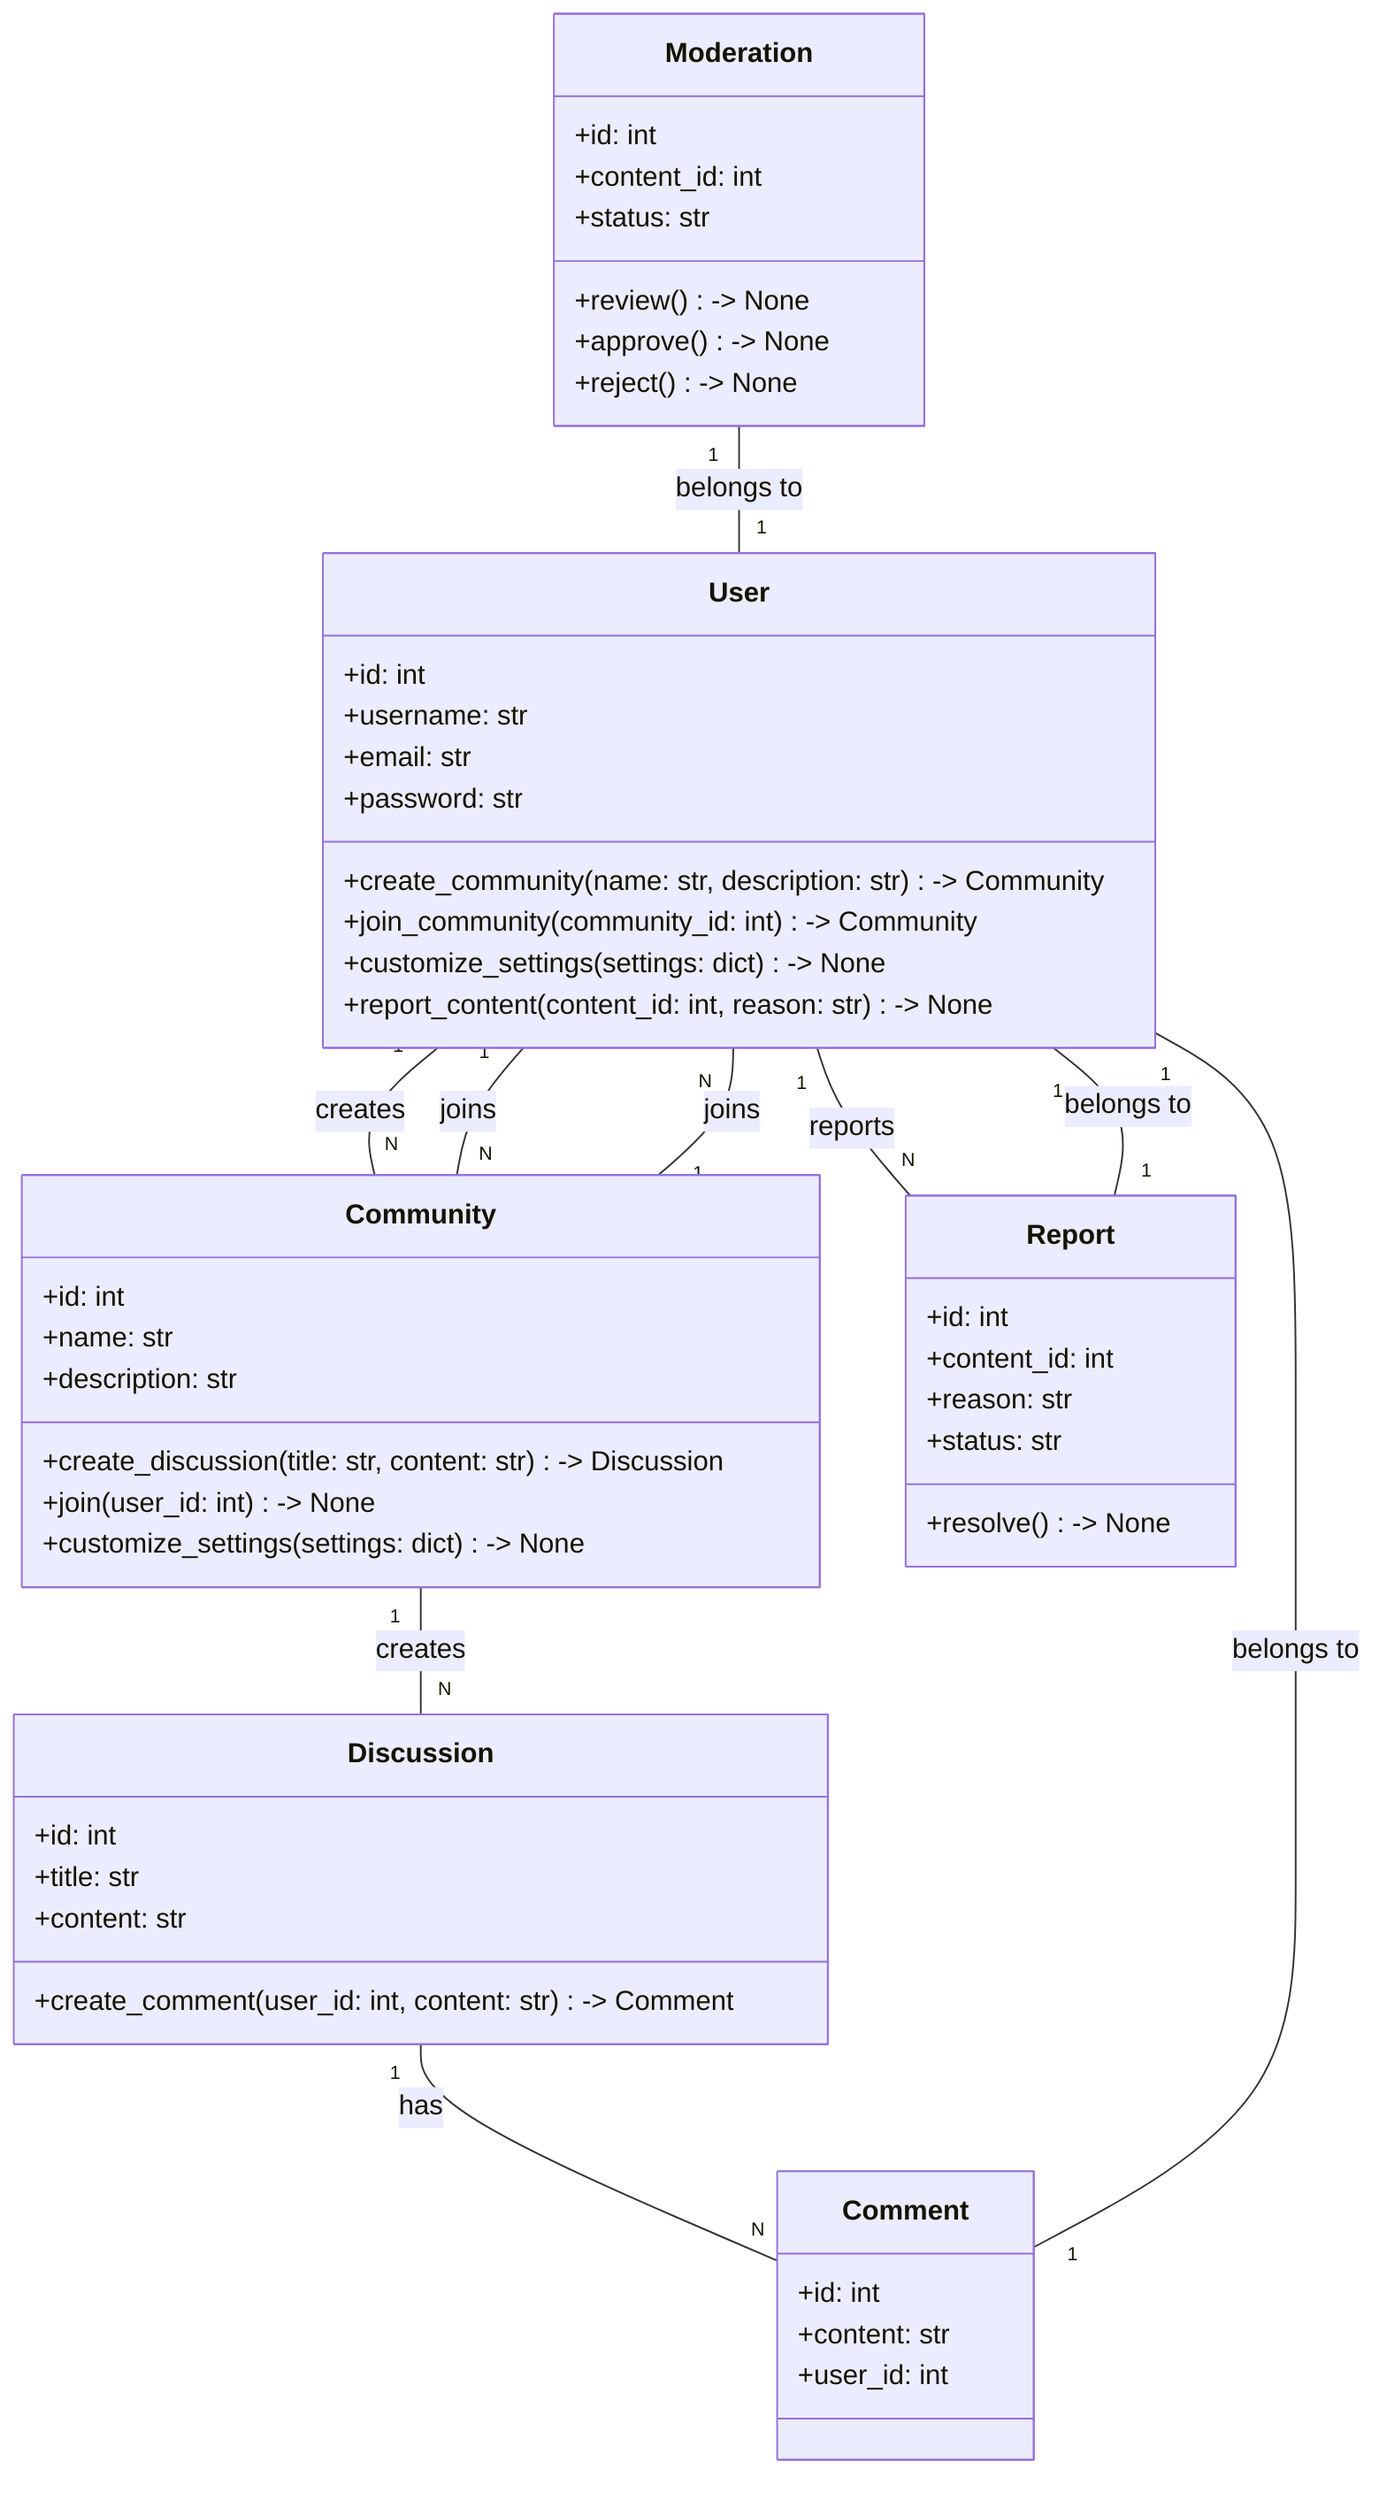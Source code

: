 classDiagram
    class User{
        +id: int
        +username: str
        +email: str
        +password: str
        +create_community(name: str, description: str) -> Community
        +join_community(community_id: int) -> Community
        +customize_settings(settings: dict) -> None
        +report_content(content_id: int, reason: str) -> None
    }
    class Community{
        +id: int
        +name: str
        +description: str
        +create_discussion(title: str, content: str) -> Discussion
        +join(user_id: int) -> None
        +customize_settings(settings: dict) -> None
    }
    class Discussion{
        +id: int
        +title: str
        +content: str
        +create_comment(user_id: int, content: str) -> Comment
    }
    class Comment{
        +id: int
        +content: str
        +user_id: int
    }
    class Report{
        +id: int
        +content_id: int
        +reason: str
        +status: str
        +resolve() -> None
    }
    class Moderation{
        +id: int
        +content_id: int
        +status: str
        +review() -> None
        +approve() -> None
        +reject() -> None
    }
    User "1" -- "N" Community: creates
    User "1" -- "N" Community: joins
    User "1" -- "N" Report: reports
    Community "1" -- "N" Discussion: creates
    Community "1" -- "N" User: joins
    Discussion "1" -- "N" Comment: has
    Comment "1" -- "1" User: belongs to
    Report "1" -- "1" User: belongs to
    Moderation "1" -- "1" User: belongs to